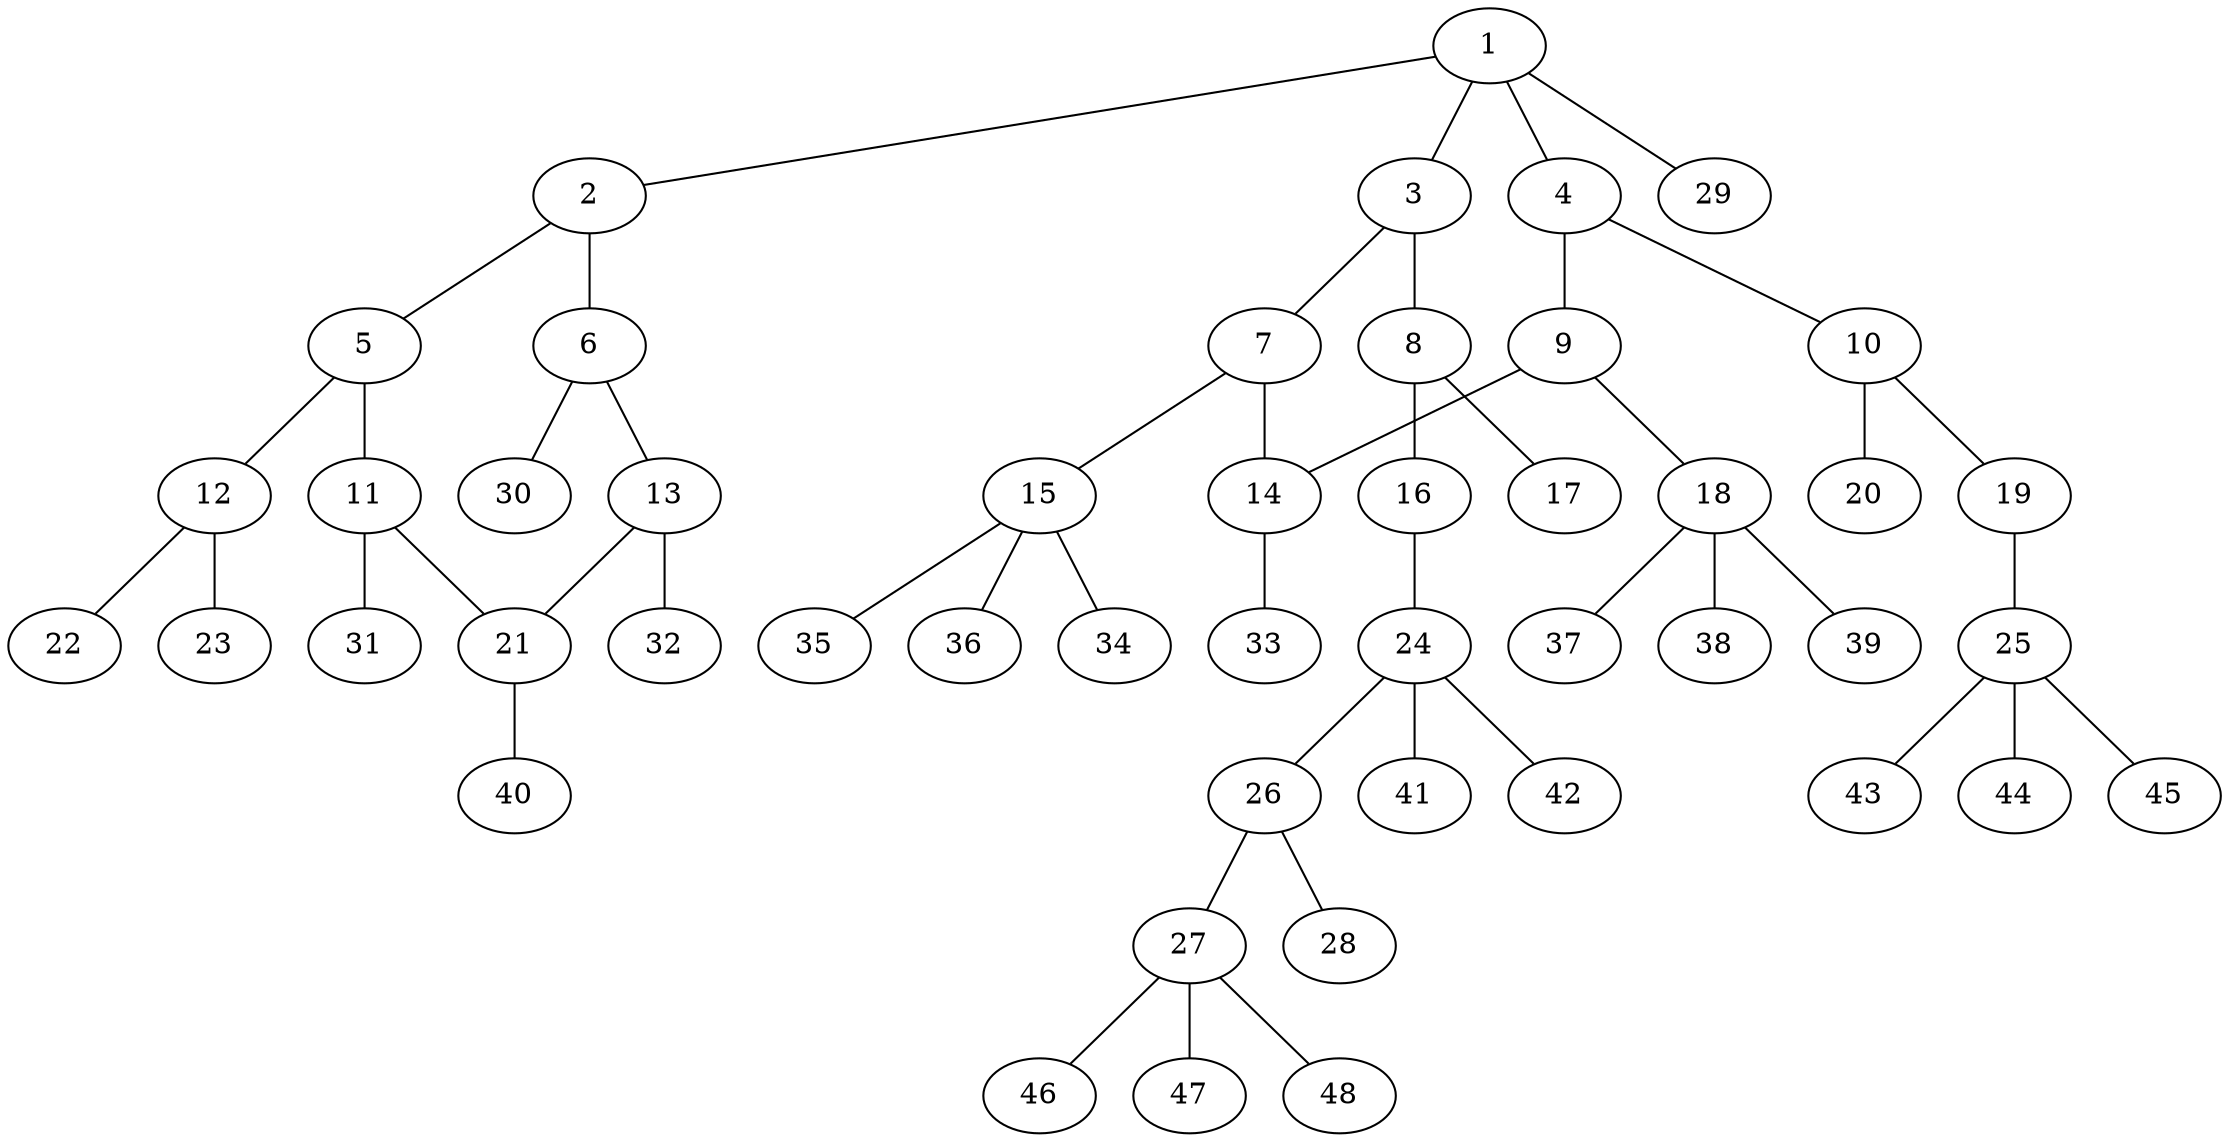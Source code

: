graph molecule_2186 {
	1	 [chem=C];
	2	 [chem=C];
	1 -- 2	 [valence=1];
	3	 [chem=C];
	1 -- 3	 [valence=1];
	4	 [chem=C];
	1 -- 4	 [valence=1];
	29	 [chem=H];
	1 -- 29	 [valence=1];
	5	 [chem=C];
	2 -- 5	 [valence=2];
	6	 [chem=C];
	2 -- 6	 [valence=1];
	7	 [chem=C];
	3 -- 7	 [valence=2];
	8	 [chem=C];
	3 -- 8	 [valence=1];
	9	 [chem=C];
	4 -- 9	 [valence=2];
	10	 [chem=C];
	4 -- 10	 [valence=1];
	11	 [chem=C];
	5 -- 11	 [valence=1];
	12	 [chem=N];
	5 -- 12	 [valence=1];
	13	 [chem=C];
	6 -- 13	 [valence=2];
	30	 [chem=H];
	6 -- 30	 [valence=1];
	14	 [chem=N];
	7 -- 14	 [valence=1];
	15	 [chem=C];
	7 -- 15	 [valence=1];
	16	 [chem=O];
	8 -- 16	 [valence=1];
	17	 [chem=O];
	8 -- 17	 [valence=2];
	9 -- 14	 [valence=1];
	18	 [chem=C];
	9 -- 18	 [valence=1];
	19	 [chem=O];
	10 -- 19	 [valence=1];
	20	 [chem=O];
	10 -- 20	 [valence=2];
	21	 [chem=C];
	11 -- 21	 [valence=2];
	31	 [chem=H];
	11 -- 31	 [valence=1];
	22	 [chem=O];
	12 -- 22	 [valence=2];
	23	 [chem=O];
	12 -- 23	 [valence=1];
	13 -- 21	 [valence=1];
	32	 [chem=H];
	13 -- 32	 [valence=1];
	33	 [chem=H];
	14 -- 33	 [valence=1];
	34	 [chem=H];
	15 -- 34	 [valence=1];
	35	 [chem=H];
	15 -- 35	 [valence=1];
	36	 [chem=H];
	15 -- 36	 [valence=1];
	24	 [chem=C];
	16 -- 24	 [valence=1];
	37	 [chem=H];
	18 -- 37	 [valence=1];
	38	 [chem=H];
	18 -- 38	 [valence=1];
	39	 [chem=H];
	18 -- 39	 [valence=1];
	25	 [chem=C];
	19 -- 25	 [valence=1];
	40	 [chem=H];
	21 -- 40	 [valence=1];
	26	 [chem=C];
	24 -- 26	 [valence=1];
	41	 [chem=H];
	24 -- 41	 [valence=1];
	42	 [chem=H];
	24 -- 42	 [valence=1];
	43	 [chem=H];
	25 -- 43	 [valence=1];
	44	 [chem=H];
	25 -- 44	 [valence=1];
	45	 [chem=H];
	25 -- 45	 [valence=1];
	27	 [chem=C];
	26 -- 27	 [valence=1];
	28	 [chem=O];
	26 -- 28	 [valence=2];
	46	 [chem=H];
	27 -- 46	 [valence=1];
	47	 [chem=H];
	27 -- 47	 [valence=1];
	48	 [chem=H];
	27 -- 48	 [valence=1];
}
